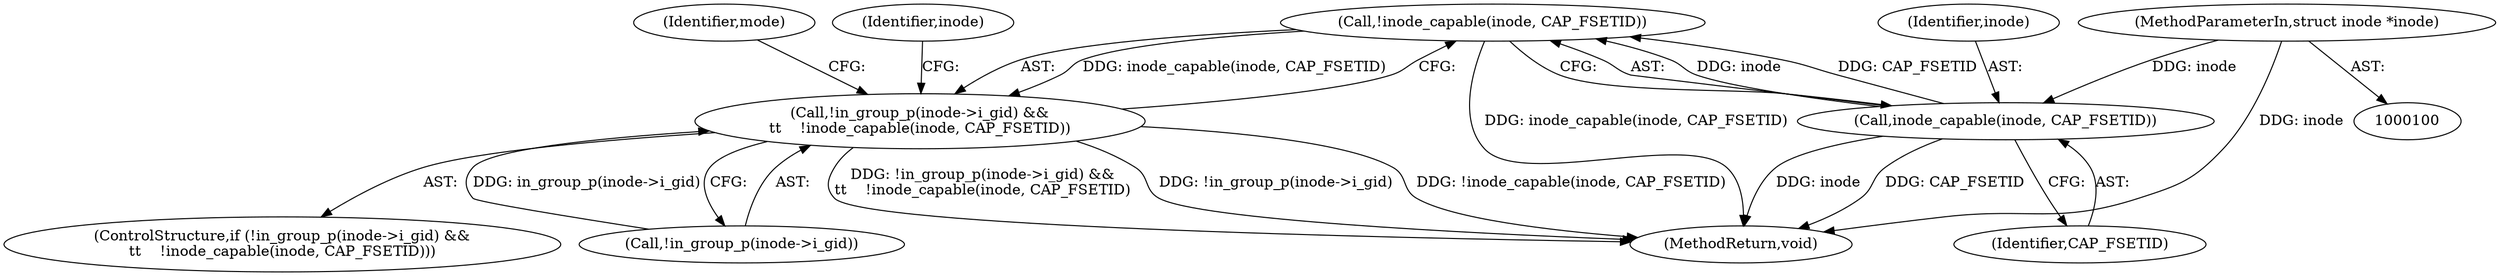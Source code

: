 digraph "1_linux_23adbe12ef7d3d4195e80800ab36b37bee28cd03_0@del" {
"1000201" [label="(Call,!inode_capable(inode, CAP_FSETID))"];
"1000202" [label="(Call,inode_capable(inode, CAP_FSETID))"];
"1000101" [label="(MethodParameterIn,struct inode *inode)"];
"1000195" [label="(Call,!in_group_p(inode->i_gid) &&\n\t\t    !inode_capable(inode, CAP_FSETID))"];
"1000204" [label="(Identifier,CAP_FSETID)"];
"1000101" [label="(MethodParameterIn,struct inode *inode)"];
"1000206" [label="(Identifier,mode)"];
"1000201" [label="(Call,!inode_capable(inode, CAP_FSETID))"];
"1000210" [label="(Identifier,inode)"];
"1000213" [label="(MethodReturn,void)"];
"1000203" [label="(Identifier,inode)"];
"1000194" [label="(ControlStructure,if (!in_group_p(inode->i_gid) &&\n\t\t    !inode_capable(inode, CAP_FSETID)))"];
"1000196" [label="(Call,!in_group_p(inode->i_gid))"];
"1000195" [label="(Call,!in_group_p(inode->i_gid) &&\n\t\t    !inode_capable(inode, CAP_FSETID))"];
"1000202" [label="(Call,inode_capable(inode, CAP_FSETID))"];
"1000201" -> "1000195"  [label="AST: "];
"1000201" -> "1000202"  [label="CFG: "];
"1000202" -> "1000201"  [label="AST: "];
"1000195" -> "1000201"  [label="CFG: "];
"1000201" -> "1000213"  [label="DDG: inode_capable(inode, CAP_FSETID)"];
"1000201" -> "1000195"  [label="DDG: inode_capable(inode, CAP_FSETID)"];
"1000202" -> "1000201"  [label="DDG: inode"];
"1000202" -> "1000201"  [label="DDG: CAP_FSETID"];
"1000202" -> "1000204"  [label="CFG: "];
"1000203" -> "1000202"  [label="AST: "];
"1000204" -> "1000202"  [label="AST: "];
"1000202" -> "1000213"  [label="DDG: inode"];
"1000202" -> "1000213"  [label="DDG: CAP_FSETID"];
"1000101" -> "1000202"  [label="DDG: inode"];
"1000101" -> "1000100"  [label="AST: "];
"1000101" -> "1000213"  [label="DDG: inode"];
"1000195" -> "1000194"  [label="AST: "];
"1000195" -> "1000196"  [label="CFG: "];
"1000196" -> "1000195"  [label="AST: "];
"1000206" -> "1000195"  [label="CFG: "];
"1000210" -> "1000195"  [label="CFG: "];
"1000195" -> "1000213"  [label="DDG: !in_group_p(inode->i_gid)"];
"1000195" -> "1000213"  [label="DDG: !inode_capable(inode, CAP_FSETID)"];
"1000195" -> "1000213"  [label="DDG: !in_group_p(inode->i_gid) &&\n\t\t    !inode_capable(inode, CAP_FSETID)"];
"1000196" -> "1000195"  [label="DDG: in_group_p(inode->i_gid)"];
}
